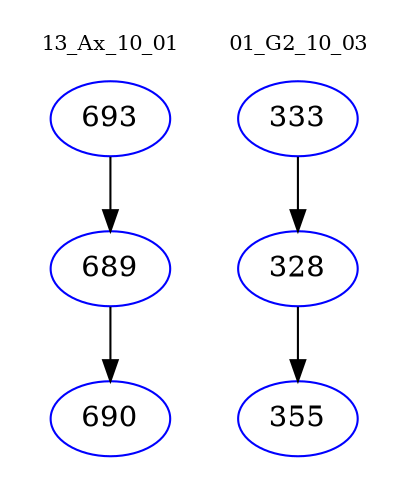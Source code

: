 digraph{
subgraph cluster_0 {
color = white
label = "13_Ax_10_01";
fontsize=10;
T0_693 [label="693", color="blue"]
T0_693 -> T0_689 [color="black"]
T0_689 [label="689", color="blue"]
T0_689 -> T0_690 [color="black"]
T0_690 [label="690", color="blue"]
}
subgraph cluster_1 {
color = white
label = "01_G2_10_03";
fontsize=10;
T1_333 [label="333", color="blue"]
T1_333 -> T1_328 [color="black"]
T1_328 [label="328", color="blue"]
T1_328 -> T1_355 [color="black"]
T1_355 [label="355", color="blue"]
}
}
